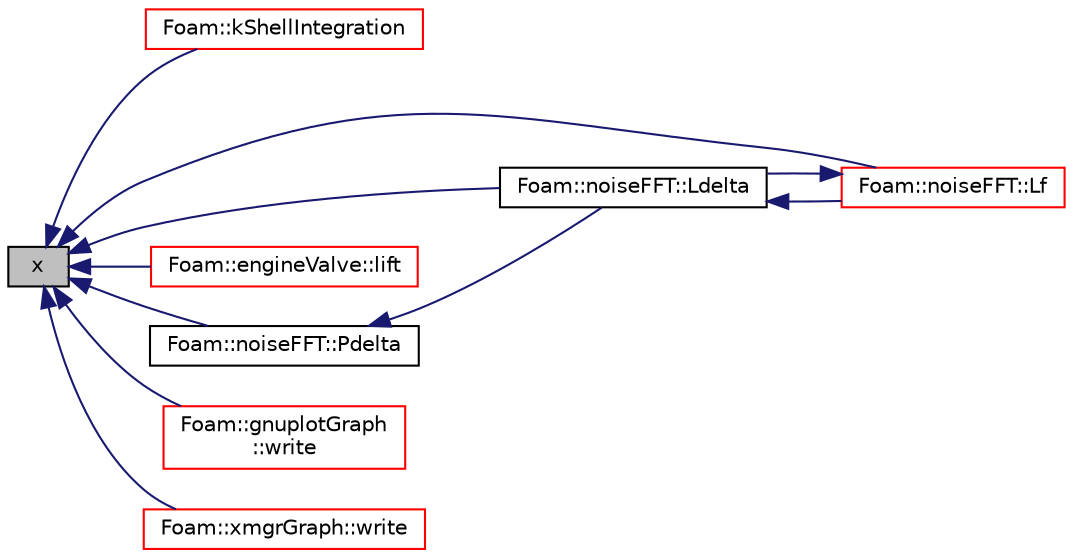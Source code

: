 digraph "x"
{
  bgcolor="transparent";
  edge [fontname="Helvetica",fontsize="10",labelfontname="Helvetica",labelfontsize="10"];
  node [fontname="Helvetica",fontsize="10",shape=record];
  rankdir="LR";
  Node1 [label="x",height=0.2,width=0.4,color="black", fillcolor="grey75", style="filled", fontcolor="black"];
  Node1 -> Node2 [dir="back",color="midnightblue",fontsize="10",style="solid",fontname="Helvetica"];
  Node2 [label="Foam::kShellIntegration",height=0.2,width=0.4,color="red",URL="$a10909.html#aec40163ae7e05b5bceffe68aa37ea9ae"];
  Node1 -> Node3 [dir="back",color="midnightblue",fontsize="10",style="solid",fontname="Helvetica"];
  Node3 [label="Foam::noiseFFT::Ldelta",height=0.2,width=0.4,color="black",URL="$a01652.html#aa7f180fa11de4e9a567e71c29b054d0b",tooltip="Return the one-third-octave-band PFL spectrum. "];
  Node3 -> Node4 [dir="back",color="midnightblue",fontsize="10",style="solid",fontname="Helvetica"];
  Node4 [label="Foam::noiseFFT::Lf",height=0.2,width=0.4,color="red",URL="$a01652.html#afd19402d76d82beacf0ee7003122739d",tooltip="Return the narrow-band PFL (pressure-fluctuation level) spectrum. "];
  Node4 -> Node3 [dir="back",color="midnightblue",fontsize="10",style="solid",fontname="Helvetica"];
  Node1 -> Node4 [dir="back",color="midnightblue",fontsize="10",style="solid",fontname="Helvetica"];
  Node1 -> Node5 [dir="back",color="midnightblue",fontsize="10",style="solid",fontname="Helvetica"];
  Node5 [label="Foam::engineValve::lift",height=0.2,width=0.4,color="red",URL="$a00648.html#a95d85676f4a15ec8e69a5bfba56fb7c0",tooltip="Return valve lift given crank angle in degrees. "];
  Node1 -> Node6 [dir="back",color="midnightblue",fontsize="10",style="solid",fontname="Helvetica"];
  Node6 [label="Foam::noiseFFT::Pdelta",height=0.2,width=0.4,color="black",URL="$a01652.html#a9f7703f5a07fb07bf033722787651920",tooltip="Return the one-third-octave-band pressure spectrum. "];
  Node6 -> Node3 [dir="back",color="midnightblue",fontsize="10",style="solid",fontname="Helvetica"];
  Node1 -> Node7 [dir="back",color="midnightblue",fontsize="10",style="solid",fontname="Helvetica"];
  Node7 [label="Foam::gnuplotGraph\l::write",height=0.2,width=0.4,color="red",URL="$a00951.html#ab88e57639fbd935e7ca4d747f4a612c5",tooltip="Write graph in appropriate format. "];
  Node1 -> Node8 [dir="back",color="midnightblue",fontsize="10",style="solid",fontname="Helvetica"];
  Node8 [label="Foam::xmgrGraph::write",height=0.2,width=0.4,color="red",URL="$a03005.html#ab88e57639fbd935e7ca4d747f4a612c5",tooltip="Write graph in appropriate format. "];
}
